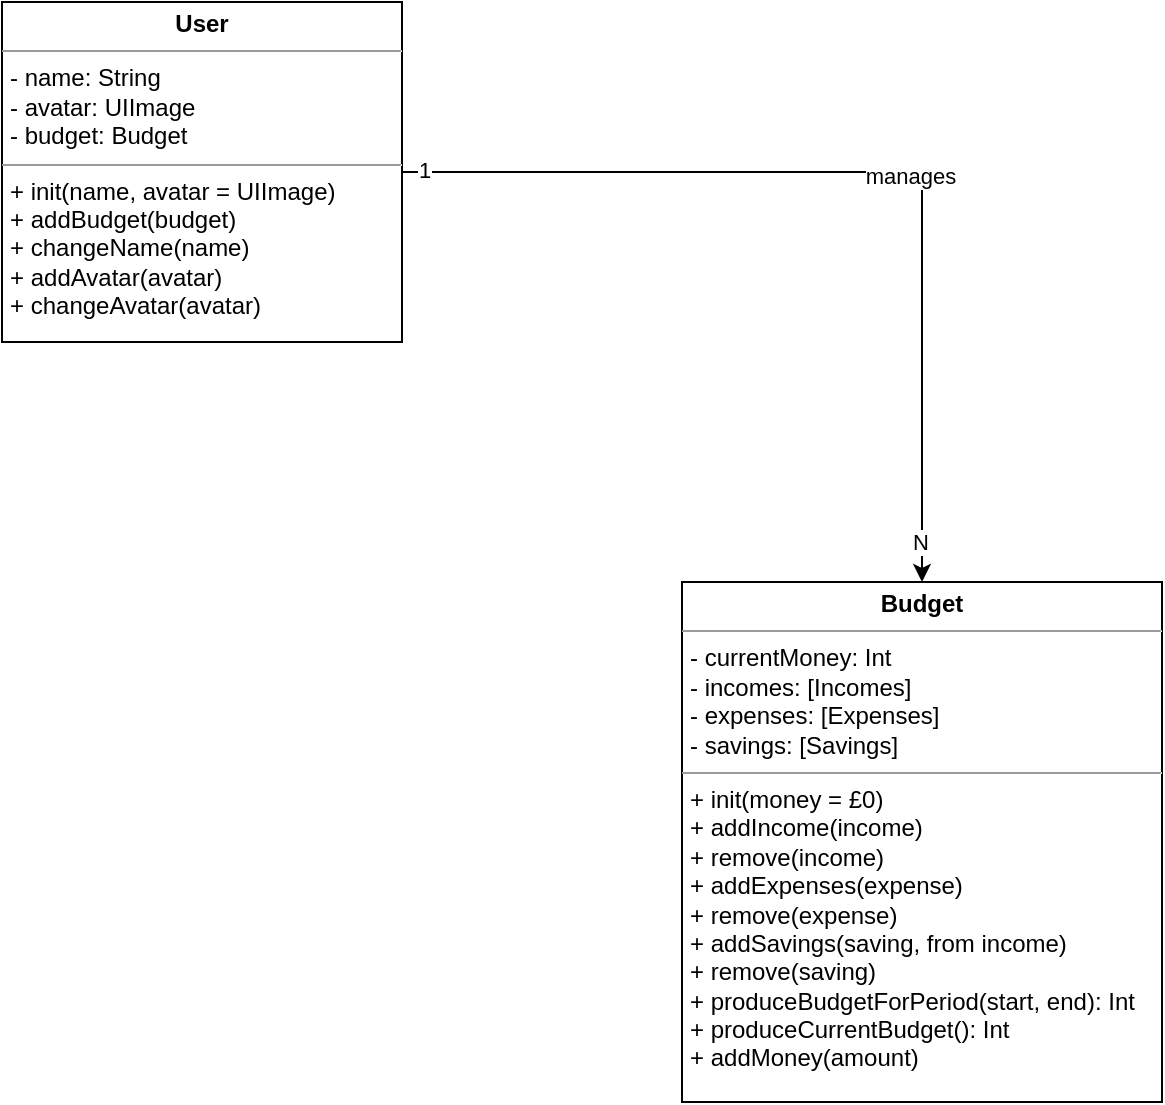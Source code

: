 <mxfile version="15.4.0" type="device"><diagram name="Page-1" id="6133507b-19e7-1e82-6fc7-422aa6c4b21f"><mxGraphModel dx="788" dy="604" grid="1" gridSize="10" guides="1" tooltips="1" connect="1" arrows="1" fold="1" page="1" pageScale="1" pageWidth="1100" pageHeight="850" background="none" math="0" shadow="0"><root><mxCell id="0"/><mxCell id="1" parent="0"/><mxCell id="a3urt_6zzzPftutBnypm-3" style="edgeStyle=orthogonalEdgeStyle;rounded=0;orthogonalLoop=1;jettySize=auto;html=1;" edge="1" parent="1" source="a3urt_6zzzPftutBnypm-1" target="a3urt_6zzzPftutBnypm-2"><mxGeometry relative="1" as="geometry"/></mxCell><mxCell id="a3urt_6zzzPftutBnypm-4" value="manages" style="edgeLabel;html=1;align=center;verticalAlign=middle;resizable=0;points=[];" vertex="1" connectable="0" parent="a3urt_6zzzPftutBnypm-3"><mxGeometry x="0.091" y="-2" relative="1" as="geometry"><mxPoint as="offset"/></mxGeometry></mxCell><mxCell id="a3urt_6zzzPftutBnypm-6" value="1" style="edgeLabel;html=1;align=center;verticalAlign=middle;resizable=0;points=[];" vertex="1" connectable="0" parent="a3urt_6zzzPftutBnypm-3"><mxGeometry x="-0.963" y="1" relative="1" as="geometry"><mxPoint x="2" as="offset"/></mxGeometry></mxCell><mxCell id="a3urt_6zzzPftutBnypm-7" value="N" style="edgeLabel;html=1;align=center;verticalAlign=middle;resizable=0;points=[];" vertex="1" connectable="0" parent="a3urt_6zzzPftutBnypm-3"><mxGeometry x="0.925" y="-1" relative="1" as="geometry"><mxPoint y="-3" as="offset"/></mxGeometry></mxCell><mxCell id="a3urt_6zzzPftutBnypm-1" value="&lt;p style=&quot;margin: 0px ; margin-top: 4px ; text-align: center&quot;&gt;&lt;b&gt;User&lt;/b&gt;&lt;/p&gt;&lt;hr size=&quot;1&quot;&gt;&lt;p style=&quot;margin: 0px ; margin-left: 4px&quot;&gt;- name: String&lt;/p&gt;&lt;p style=&quot;margin: 0px ; margin-left: 4px&quot;&gt;- avatar: UIImage&lt;/p&gt;&lt;p style=&quot;margin: 0px ; margin-left: 4px&quot;&gt;- budget: Budget&lt;/p&gt;&lt;hr size=&quot;1&quot;&gt;&lt;p style=&quot;margin: 0px ; margin-left: 4px&quot;&gt;+ init(name, avatar = UIImage)&lt;/p&gt;&lt;p style=&quot;margin: 0px ; margin-left: 4px&quot;&gt;+ addBudget(budget)&lt;/p&gt;&lt;p style=&quot;margin: 0px ; margin-left: 4px&quot;&gt;+ changeName(name)&lt;/p&gt;&lt;p style=&quot;margin: 0px ; margin-left: 4px&quot;&gt;+ addAvatar(avatar)&lt;/p&gt;&lt;p style=&quot;margin: 0px ; margin-left: 4px&quot;&gt;+ changeAvatar(avatar)&lt;/p&gt;" style="verticalAlign=top;align=left;overflow=fill;fontSize=12;fontFamily=Helvetica;html=1;" vertex="1" parent="1"><mxGeometry x="380" y="240" width="200" height="170" as="geometry"/></mxCell><mxCell id="a3urt_6zzzPftutBnypm-2" value="&lt;p style=&quot;margin: 0px ; margin-top: 4px ; text-align: center&quot;&gt;&lt;b&gt;Budget&lt;/b&gt;&lt;/p&gt;&lt;hr size=&quot;1&quot;&gt;&lt;p style=&quot;margin: 0px ; margin-left: 4px&quot;&gt;&lt;span&gt;- currentMoney: Int&lt;/span&gt;&lt;br&gt;&lt;/p&gt;&lt;p style=&quot;margin: 0px ; margin-left: 4px&quot;&gt;- incomes: [Incomes]&lt;/p&gt;&lt;p style=&quot;margin: 0px ; margin-left: 4px&quot;&gt;- expenses: [Expenses]&lt;/p&gt;&lt;p style=&quot;margin: 0px ; margin-left: 4px&quot;&gt;- savings: [Savings]&lt;/p&gt;&lt;hr size=&quot;1&quot;&gt;&lt;p style=&quot;margin: 0px ; margin-left: 4px&quot;&gt;+ init(money = £0)&lt;/p&gt;&lt;p style=&quot;margin: 0px ; margin-left: 4px&quot;&gt;+ addIncome(income)&lt;/p&gt;&lt;p style=&quot;margin: 0px ; margin-left: 4px&quot;&gt;+ remove(income)&lt;/p&gt;&lt;p style=&quot;margin: 0px ; margin-left: 4px&quot;&gt;+ addExpenses(expense)&lt;br&gt;&lt;/p&gt;&lt;p style=&quot;margin: 0px ; margin-left: 4px&quot;&gt;+ remove(expense)&lt;/p&gt;&lt;p style=&quot;margin: 0px ; margin-left: 4px&quot;&gt;+ addSavings(saving, from income)&lt;br&gt;&lt;/p&gt;&lt;p style=&quot;margin: 0px ; margin-left: 4px&quot;&gt;+ remove(saving)&lt;/p&gt;&lt;p style=&quot;margin: 0px ; margin-left: 4px&quot;&gt;+ produceBudgetForPeriod(start, end): Int&lt;/p&gt;&lt;p style=&quot;margin: 0px ; margin-left: 4px&quot;&gt;+ produceCurrentBudget(): Int&lt;/p&gt;&lt;p style=&quot;margin: 0px ; margin-left: 4px&quot;&gt;+ addMoney(amount)&lt;/p&gt;" style="verticalAlign=top;align=left;overflow=fill;fontSize=12;fontFamily=Helvetica;html=1;" vertex="1" parent="1"><mxGeometry x="720" y="530" width="240" height="260" as="geometry"/></mxCell></root></mxGraphModel></diagram></mxfile>